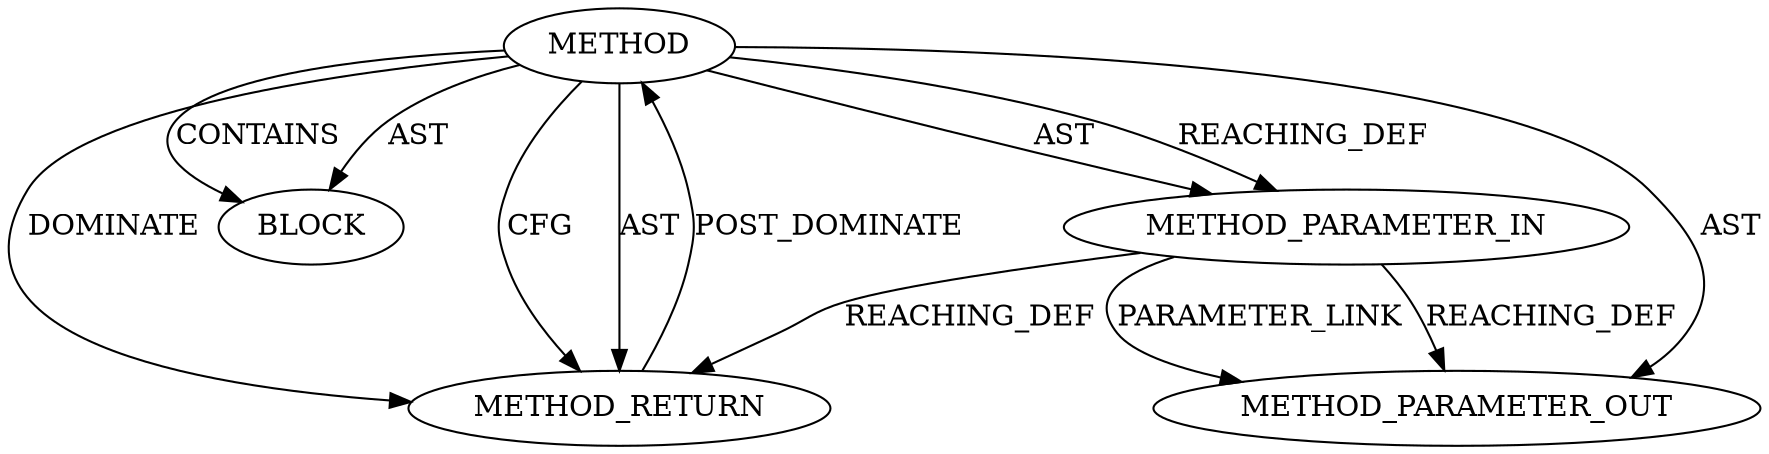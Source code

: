 digraph {
  13419 [label=METHOD_PARAMETER_OUT ORDER=1 CODE="p1" IS_VARIADIC=false TYPE_FULL_NAME="ANY" EVALUATION_STRATEGY="BY_VALUE" INDEX=1 NAME="p1"]
  12431 [label=BLOCK ORDER=1 ARGUMENT_INDEX=1 CODE="<empty>" TYPE_FULL_NAME="ANY"]
  12429 [label=METHOD AST_PARENT_TYPE="NAMESPACE_BLOCK" AST_PARENT_FULL_NAME="<global>" ORDER=0 CODE="<empty>" FULL_NAME="crypto_aead_encrypt" IS_EXTERNAL=true FILENAME="<empty>" SIGNATURE="" NAME="crypto_aead_encrypt"]
  12432 [label=METHOD_RETURN ORDER=2 CODE="RET" TYPE_FULL_NAME="ANY" EVALUATION_STRATEGY="BY_VALUE"]
  12430 [label=METHOD_PARAMETER_IN ORDER=1 CODE="p1" IS_VARIADIC=false TYPE_FULL_NAME="ANY" EVALUATION_STRATEGY="BY_VALUE" INDEX=1 NAME="p1"]
  12429 -> 13419 [label=AST ]
  12432 -> 12429 [label=POST_DOMINATE ]
  12429 -> 12432 [label=CFG ]
  12430 -> 13419 [label=REACHING_DEF VARIABLE="p1"]
  12429 -> 12430 [label=AST ]
  12430 -> 12432 [label=REACHING_DEF VARIABLE="p1"]
  12429 -> 12430 [label=REACHING_DEF VARIABLE=""]
  12429 -> 12431 [label=CONTAINS ]
  12429 -> 12431 [label=AST ]
  12430 -> 13419 [label=PARAMETER_LINK ]
  12429 -> 12432 [label=AST ]
  12429 -> 12432 [label=DOMINATE ]
}
